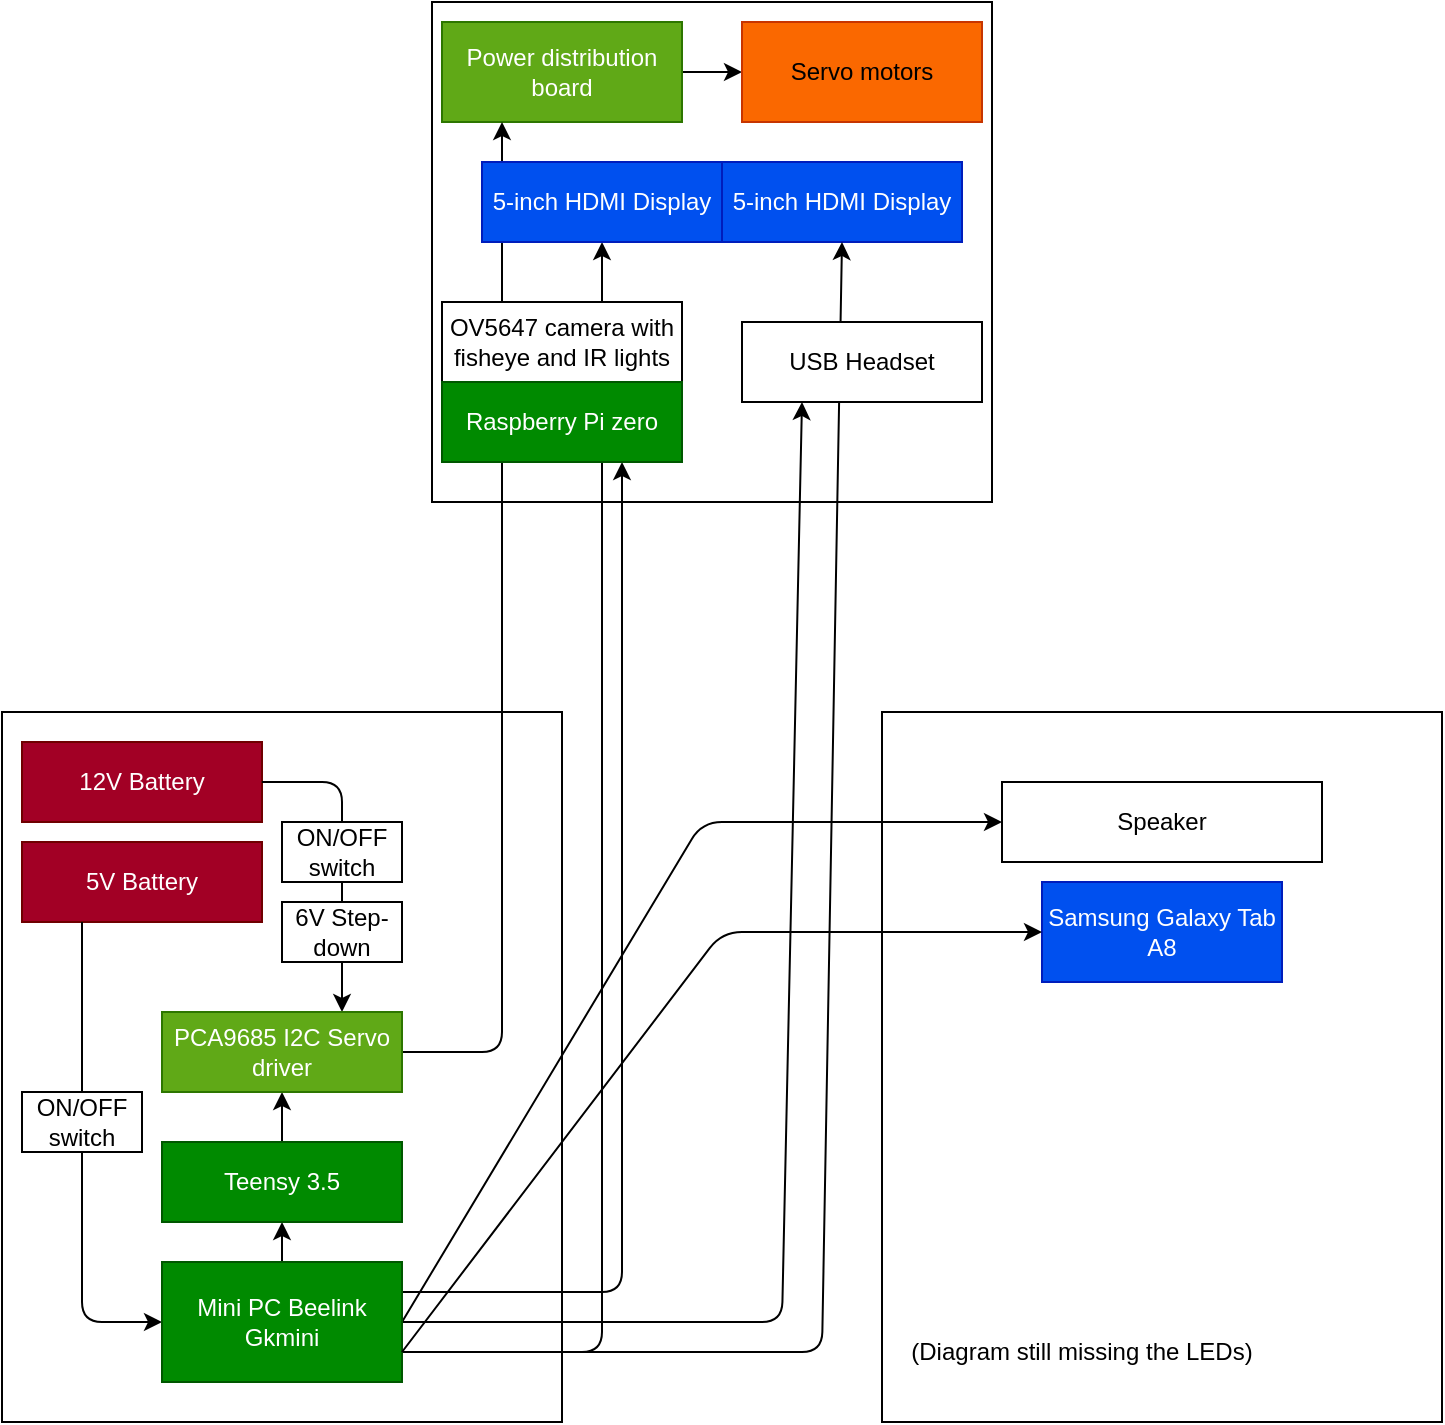 <mxfile>
    <diagram id="Yu2Rz-5dotqBiI_etyf0" name="Page-1">
        <mxGraphModel dx="995" dy="577" grid="1" gridSize="10" guides="1" tooltips="1" connect="1" arrows="1" fold="1" page="1" pageScale="1" pageWidth="850" pageHeight="1100" math="0" shadow="0">
            <root>
                <mxCell id="0"/>
                <mxCell id="1" parent="0"/>
                <mxCell id="2" value="" style="rounded=0;whiteSpace=wrap;html=1;" vertex="1" parent="1">
                    <mxGeometry x="285" y="70" width="280" height="250" as="geometry"/>
                </mxCell>
                <mxCell id="11" style="edgeStyle=none;html=1;exitX=1;exitY=0.5;exitDx=0;exitDy=0;" edge="1" parent="1" source="4" target="6">
                    <mxGeometry relative="1" as="geometry"/>
                </mxCell>
                <mxCell id="4" value="Power distribution board" style="rounded=0;whiteSpace=wrap;html=1;fillColor=#60a917;fontColor=#ffffff;strokeColor=#2D7600;" vertex="1" parent="1">
                    <mxGeometry x="290" y="80" width="120" height="50" as="geometry"/>
                </mxCell>
                <mxCell id="6" value="Servo motors" style="rounded=0;whiteSpace=wrap;html=1;fillColor=#fa6800;fontColor=#000000;strokeColor=#C73500;" vertex="1" parent="1">
                    <mxGeometry x="440" y="80" width="120" height="50" as="geometry"/>
                </mxCell>
                <mxCell id="14" value="5-inch HDMI Display" style="rounded=0;whiteSpace=wrap;html=1;fillColor=#0050ef;fontColor=#ffffff;strokeColor=#001DBC;" vertex="1" parent="1">
                    <mxGeometry x="430" y="150" width="120" height="40" as="geometry"/>
                </mxCell>
                <mxCell id="15" value="" style="rounded=0;whiteSpace=wrap;html=1;" vertex="1" parent="1">
                    <mxGeometry x="70" y="425" width="280" height="355" as="geometry"/>
                </mxCell>
                <mxCell id="16" value="" style="rounded=0;whiteSpace=wrap;html=1;" vertex="1" parent="1">
                    <mxGeometry x="510" y="425" width="280" height="355" as="geometry"/>
                </mxCell>
                <mxCell id="31" style="edgeStyle=none;html=1;exitX=0.5;exitY=1;exitDx=0;exitDy=0;entryX=0;entryY=0.5;entryDx=0;entryDy=0;startArrow=none;" edge="1" parent="1" source="33" target="19">
                    <mxGeometry relative="1" as="geometry">
                        <Array as="points">
                            <mxPoint x="110" y="730"/>
                        </Array>
                    </mxGeometry>
                </mxCell>
                <mxCell id="17" value="5V Battery" style="rounded=0;whiteSpace=wrap;html=1;fillColor=#a20025;fontColor=#ffffff;strokeColor=#6F0000;" vertex="1" parent="1">
                    <mxGeometry x="80" y="490" width="120" height="40" as="geometry"/>
                </mxCell>
                <mxCell id="38" style="edgeStyle=none;html=1;entryX=0.75;entryY=0;entryDx=0;entryDy=0;startArrow=none;exitX=0.5;exitY=1;exitDx=0;exitDy=0;" edge="1" parent="1" source="48" target="26">
                    <mxGeometry relative="1" as="geometry">
                        <mxPoint x="270" y="495" as="sourcePoint"/>
                        <Array as="points">
                            <mxPoint x="240" y="530"/>
                        </Array>
                    </mxGeometry>
                </mxCell>
                <mxCell id="18" value="12V Battery" style="rounded=0;whiteSpace=wrap;html=1;fillColor=#a20025;fontColor=#ffffff;strokeColor=#6F0000;" vertex="1" parent="1">
                    <mxGeometry x="80" y="440" width="120" height="40" as="geometry"/>
                </mxCell>
                <mxCell id="25" style="edgeStyle=none;html=1;exitX=1;exitY=0.5;exitDx=0;exitDy=0;entryX=0;entryY=0.5;entryDx=0;entryDy=0;" edge="1" parent="1" source="19" target="22">
                    <mxGeometry relative="1" as="geometry">
                        <mxPoint x="430.0" y="490" as="targetPoint"/>
                        <Array as="points">
                            <mxPoint x="420" y="480"/>
                        </Array>
                    </mxGeometry>
                </mxCell>
                <mxCell id="29" style="edgeStyle=none;html=1;exitX=0.5;exitY=0;exitDx=0;exitDy=0;entryX=0.5;entryY=1;entryDx=0;entryDy=0;" edge="1" parent="1" source="19" target="21">
                    <mxGeometry relative="1" as="geometry"/>
                </mxCell>
                <mxCell id="44" style="edgeStyle=none;html=1;exitX=1;exitY=0.75;exitDx=0;exitDy=0;entryX=0.5;entryY=1;entryDx=0;entryDy=0;" edge="1" parent="1" source="19" target="14">
                    <mxGeometry relative="1" as="geometry">
                        <Array as="points">
                            <mxPoint x="480" y="745"/>
                        </Array>
                    </mxGeometry>
                </mxCell>
                <mxCell id="45" style="edgeStyle=none;html=1;exitX=1;exitY=0.75;exitDx=0;exitDy=0;entryX=0.5;entryY=1;entryDx=0;entryDy=0;" edge="1" parent="1" source="19" target="13">
                    <mxGeometry relative="1" as="geometry">
                        <Array as="points">
                            <mxPoint x="370" y="745"/>
                        </Array>
                    </mxGeometry>
                </mxCell>
                <mxCell id="52" style="edgeStyle=none;html=1;exitX=1;exitY=0.25;exitDx=0;exitDy=0;entryX=0.75;entryY=1;entryDx=0;entryDy=0;" edge="1" parent="1" source="19" target="3">
                    <mxGeometry relative="1" as="geometry">
                        <Array as="points">
                            <mxPoint x="380" y="715"/>
                        </Array>
                    </mxGeometry>
                </mxCell>
                <mxCell id="53" style="edgeStyle=none;html=1;exitX=1;exitY=0.5;exitDx=0;exitDy=0;entryX=0.25;entryY=1;entryDx=0;entryDy=0;" edge="1" parent="1" source="19" target="5">
                    <mxGeometry relative="1" as="geometry">
                        <Array as="points">
                            <mxPoint x="460" y="730"/>
                        </Array>
                    </mxGeometry>
                </mxCell>
                <mxCell id="19" value="Mini PC Beelink Gkmini" style="rounded=0;whiteSpace=wrap;html=1;fillColor=#008a00;fontColor=#ffffff;strokeColor=#005700;" vertex="1" parent="1">
                    <mxGeometry x="150" y="700" width="120" height="60" as="geometry"/>
                </mxCell>
                <mxCell id="28" style="edgeStyle=none;html=1;exitX=0.5;exitY=0;exitDx=0;exitDy=0;entryX=0.5;entryY=1;entryDx=0;entryDy=0;" edge="1" parent="1" source="21" target="26">
                    <mxGeometry relative="1" as="geometry"/>
                </mxCell>
                <mxCell id="21" value="Teensy 3.5" style="rounded=0;whiteSpace=wrap;html=1;fillColor=#008a00;fontColor=#ffffff;strokeColor=#005700;" vertex="1" parent="1">
                    <mxGeometry x="150" y="640" width="120" height="40" as="geometry"/>
                </mxCell>
                <mxCell id="22" value="Speaker" style="rounded=0;whiteSpace=wrap;html=1;" vertex="1" parent="1">
                    <mxGeometry x="570" y="460" width="160" height="40" as="geometry"/>
                </mxCell>
                <mxCell id="23" value="Samsung Galaxy Tab A8" style="rounded=0;whiteSpace=wrap;html=1;fillColor=#0050ef;fontColor=#ffffff;strokeColor=#001DBC;" vertex="1" parent="1">
                    <mxGeometry x="590" y="510" width="120" height="50" as="geometry"/>
                </mxCell>
                <mxCell id="24" value="" style="endArrow=classic;html=1;exitX=1;exitY=0.75;exitDx=0;exitDy=0;entryX=0;entryY=0.5;entryDx=0;entryDy=0;" edge="1" parent="1" source="19" target="23">
                    <mxGeometry width="50" height="50" relative="1" as="geometry">
                        <mxPoint x="440" y="520" as="sourcePoint"/>
                        <mxPoint x="490" y="470" as="targetPoint"/>
                        <Array as="points">
                            <mxPoint x="430" y="535"/>
                        </Array>
                    </mxGeometry>
                </mxCell>
                <mxCell id="47" style="edgeStyle=none;html=1;exitX=1;exitY=0.5;exitDx=0;exitDy=0;entryX=0.25;entryY=1;entryDx=0;entryDy=0;" edge="1" parent="1" source="26" target="4">
                    <mxGeometry relative="1" as="geometry">
                        <Array as="points">
                            <mxPoint x="320" y="595"/>
                        </Array>
                    </mxGeometry>
                </mxCell>
                <mxCell id="26" value="PCA9685 I2C Servo driver" style="rounded=0;whiteSpace=wrap;html=1;fillColor=#60a917;fontColor=#ffffff;strokeColor=#2D7600;" vertex="1" parent="1">
                    <mxGeometry x="150" y="575" width="120" height="40" as="geometry"/>
                </mxCell>
                <mxCell id="34" value="" style="edgeStyle=none;html=1;exitX=0.25;exitY=1;exitDx=0;exitDy=0;entryX=0.5;entryY=0;entryDx=0;entryDy=0;endArrow=none;" edge="1" parent="1" source="17" target="33">
                    <mxGeometry relative="1" as="geometry">
                        <mxPoint x="110" y="530" as="sourcePoint"/>
                        <mxPoint x="150" y="730" as="targetPoint"/>
                        <Array as="points"/>
                    </mxGeometry>
                </mxCell>
                <mxCell id="33" value="ON/OFF switch" style="rounded=0;whiteSpace=wrap;html=1;" vertex="1" parent="1">
                    <mxGeometry x="80" y="615" width="60" height="30" as="geometry"/>
                </mxCell>
                <mxCell id="8" value="OV5647 camera with fisheye and IR lights" style="rounded=0;whiteSpace=wrap;html=1;" vertex="1" parent="1">
                    <mxGeometry x="290" y="220" width="120" height="40" as="geometry"/>
                </mxCell>
                <mxCell id="3" value="Raspberry Pi zero" style="rounded=0;whiteSpace=wrap;html=1;fillColor=#008a00;fontColor=#ffffff;strokeColor=#005700;" vertex="1" parent="1">
                    <mxGeometry x="290" y="260" width="120" height="40" as="geometry"/>
                </mxCell>
                <mxCell id="13" value="5-inch HDMI Display" style="rounded=0;whiteSpace=wrap;html=1;fillColor=#0050ef;fontColor=#ffffff;strokeColor=#001DBC;" vertex="1" parent="1">
                    <mxGeometry x="310" y="150" width="120" height="40" as="geometry"/>
                </mxCell>
                <mxCell id="49" value="" style="edgeStyle=none;html=1;exitX=1;exitY=0.5;exitDx=0;exitDy=0;entryX=0.5;entryY=0;entryDx=0;entryDy=0;endArrow=none;" edge="1" parent="1" source="18" target="35">
                    <mxGeometry relative="1" as="geometry">
                        <mxPoint x="200" y="460" as="sourcePoint"/>
                        <mxPoint x="240" y="575" as="targetPoint"/>
                        <Array as="points">
                            <mxPoint x="240" y="460"/>
                        </Array>
                    </mxGeometry>
                </mxCell>
                <mxCell id="35" value="ON/OFF switch" style="rounded=0;whiteSpace=wrap;html=1;" vertex="1" parent="1">
                    <mxGeometry x="210" y="480" width="60" height="30" as="geometry"/>
                </mxCell>
                <mxCell id="51" value="" style="edgeStyle=none;html=1;entryX=0.5;entryY=0;entryDx=0;entryDy=0;startArrow=none;exitX=0.5;exitY=1;exitDx=0;exitDy=0;endArrow=none;" edge="1" parent="1" source="35" target="48">
                    <mxGeometry relative="1" as="geometry">
                        <mxPoint x="240" y="510" as="sourcePoint"/>
                        <mxPoint x="240" y="575" as="targetPoint"/>
                        <Array as="points"/>
                    </mxGeometry>
                </mxCell>
                <mxCell id="48" value="6V Step-down" style="rounded=0;whiteSpace=wrap;html=1;" vertex="1" parent="1">
                    <mxGeometry x="210" y="520" width="60" height="30" as="geometry"/>
                </mxCell>
                <mxCell id="5" value="USB Headset" style="rounded=0;whiteSpace=wrap;html=1;" vertex="1" parent="1">
                    <mxGeometry x="440" y="230" width="120" height="40" as="geometry"/>
                </mxCell>
                <mxCell id="54" value="(Diagram still missing the LEDs)" style="text;html=1;strokeColor=none;fillColor=none;align=center;verticalAlign=middle;whiteSpace=wrap;rounded=0;" vertex="1" parent="1">
                    <mxGeometry x="520" y="730" width="180" height="30" as="geometry"/>
                </mxCell>
            </root>
        </mxGraphModel>
    </diagram>
</mxfile>